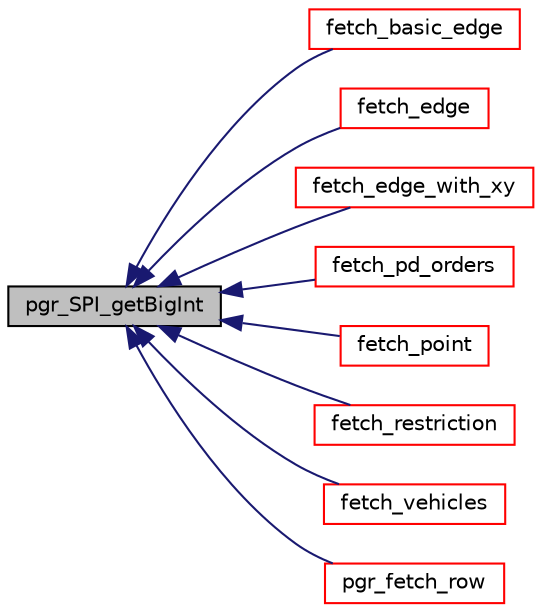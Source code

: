 digraph "pgr_SPI_getBigInt"
{
  edge [fontname="Helvetica",fontsize="10",labelfontname="Helvetica",labelfontsize="10"];
  node [fontname="Helvetica",fontsize="10",shape=record];
  rankdir="LR";
  Node367 [label="pgr_SPI_getBigInt",height=0.2,width=0.4,color="black", fillcolor="grey75", style="filled", fontcolor="black"];
  Node367 -> Node368 [dir="back",color="midnightblue",fontsize="10",style="solid",fontname="Helvetica"];
  Node368 [label="fetch_basic_edge",height=0.2,width=0.4,color="red", fillcolor="white", style="filled",URL="$edges__input_8c.html#aa893998e756deec8a537ce2c8312430d"];
  Node367 -> Node373 [dir="back",color="midnightblue",fontsize="10",style="solid",fontname="Helvetica"];
  Node373 [label="fetch_edge",height=0.2,width=0.4,color="red", fillcolor="white", style="filled",URL="$edges__input_8c.html#a7c4a0a57abd38dd84a5554e853c696bb"];
  Node367 -> Node392 [dir="back",color="midnightblue",fontsize="10",style="solid",fontname="Helvetica"];
  Node392 [label="fetch_edge_with_xy",height=0.2,width=0.4,color="red", fillcolor="white", style="filled",URL="$edges__input_8c.html#a9efbb1cb5cbb9cb8758bc2b92112352d"];
  Node367 -> Node398 [dir="back",color="midnightblue",fontsize="10",style="solid",fontname="Helvetica"];
  Node398 [label="fetch_pd_orders",height=0.2,width=0.4,color="red", fillcolor="white", style="filled",URL="$orders__input_8c.html#a94ba2b2c12bd206b9fbc82482e957902"];
  Node367 -> Node406 [dir="back",color="midnightblue",fontsize="10",style="solid",fontname="Helvetica"];
  Node406 [label="fetch_point",height=0.2,width=0.4,color="red", fillcolor="white", style="filled",URL="$points__input_8c.html#a2f961047988f038e9e676adc091a551c"];
  Node367 -> Node410 [dir="back",color="midnightblue",fontsize="10",style="solid",fontname="Helvetica"];
  Node410 [label="fetch_restriction",height=0.2,width=0.4,color="red", fillcolor="white", style="filled",URL="$restrictions__input_8c.html#ac3cee3d89294cf9d7839cf1e4992db61"];
  Node367 -> Node412 [dir="back",color="midnightblue",fontsize="10",style="solid",fontname="Helvetica"];
  Node412 [label="fetch_vehicles",height=0.2,width=0.4,color="red", fillcolor="white", style="filled",URL="$vehicles__input_8c.html#a8dedcfbf71ecc7f6c789331d5e89e909"];
  Node367 -> Node416 [dir="back",color="midnightblue",fontsize="10",style="solid",fontname="Helvetica"];
  Node416 [label="pgr_fetch_row",height=0.2,width=0.4,color="red", fillcolor="white", style="filled",URL="$coordinates__input_8c.html#ac4c790b0cafc486a0e9adaaa08dfdb43"];
}
